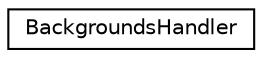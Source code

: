 digraph "Graphical Class Hierarchy"
{
  edge [fontname="Helvetica",fontsize="10",labelfontname="Helvetica",labelfontsize="10"];
  node [fontname="Helvetica",fontsize="10",shape=record];
  rankdir="LR";
  Node0 [label="BackgroundsHandler",height=0.2,width=0.4,color="black", fillcolor="white", style="filled",URL="$class_backgrounds_handler.html"];
}

